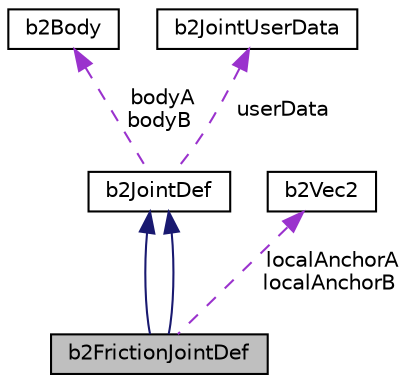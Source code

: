 digraph "b2FrictionJointDef"
{
 // LATEX_PDF_SIZE
  edge [fontname="Helvetica",fontsize="10",labelfontname="Helvetica",labelfontsize="10"];
  node [fontname="Helvetica",fontsize="10",shape=record];
  Node1 [label="b2FrictionJointDef",height=0.2,width=0.4,color="black", fillcolor="grey75", style="filled", fontcolor="black",tooltip="Friction joint definition."];
  Node2 -> Node1 [dir="back",color="midnightblue",fontsize="10",style="solid"];
  Node2 [label="b2JointDef",height=0.2,width=0.4,color="black", fillcolor="white", style="filled",URL="$structb2JointDef.html",tooltip="Joint definitions are used to construct joints."];
  Node3 -> Node2 [dir="back",color="darkorchid3",fontsize="10",style="dashed",label=" bodyA\nbodyB" ];
  Node3 [label="b2Body",height=0.2,width=0.4,color="black", fillcolor="white", style="filled",URL="$classb2Body.html",tooltip="A rigid body. These are created via b2World::CreateBody."];
  Node4 -> Node2 [dir="back",color="darkorchid3",fontsize="10",style="dashed",label=" userData" ];
  Node4 [label="b2JointUserData",height=0.2,width=0.4,color="black", fillcolor="white", style="filled",URL="$structb2JointUserData.html",tooltip="You can define this to inject whatever data you want in b2Joint."];
  Node2 -> Node1 [dir="back",color="midnightblue",fontsize="10",style="solid"];
  Node5 -> Node1 [dir="back",color="darkorchid3",fontsize="10",style="dashed",label=" localAnchorA\nlocalAnchorB" ];
  Node5 [label="b2Vec2",height=0.2,width=0.4,color="black", fillcolor="white", style="filled",URL="$structb2Vec2.html",tooltip="A 2D column vector."];
}
